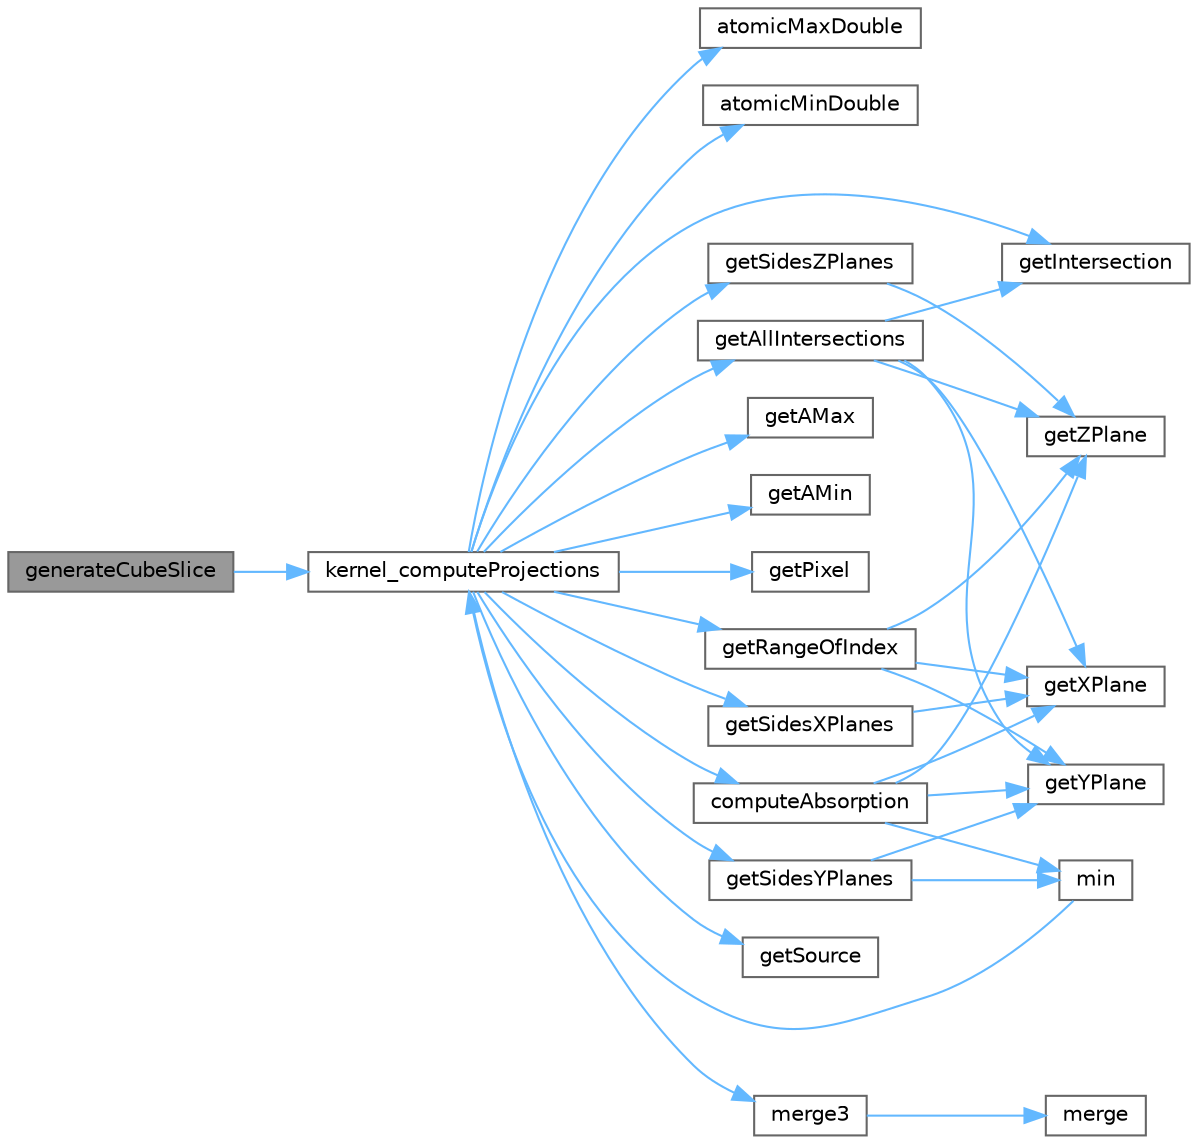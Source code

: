 digraph "generateCubeSlice"
{
 // LATEX_PDF_SIZE
  bgcolor="transparent";
  edge [fontname=Helvetica,fontsize=10,labelfontname=Helvetica,labelfontsize=10];
  node [fontname=Helvetica,fontsize=10,shape=box,height=0.2,width=0.4];
  rankdir="LR";
  Node1 [id="Node000001",label="generateCubeSlice",height=0.2,width=0.4,color="gray40", fillcolor="grey60", style="filled", fontcolor="black",tooltip="Generates a sub-section of a solid cubic object given its side length."];
  Node1 -> Node2 [id="edge1_Node000001_Node000002",color="steelblue1",style="solid",tooltip=" "];
  Node2 [id="Node000002",label="kernel_computeProjections",height=0.2,width=0.4,color="grey40", fillcolor="white", style="filled",URL="$cuda-projection_8cu.html#a571e0ddb5b3aa1722cb53149024dc39d",tooltip="Computes the projection of a sub-section of the object into the detector for each source position on ..."];
  Node2 -> Node3 [id="edge2_Node000002_Node000003",color="steelblue1",style="solid",tooltip=" "];
  Node3 [id="Node000003",label="atomicMaxDouble",height=0.2,width=0.4,color="grey40", fillcolor="white", style="filled",URL="$cuda-projection_8cu.html#a3fd79c0584c62772fe1d567661aa0027",tooltip="Atomically sets addr value to value if it is greater."];
  Node2 -> Node4 [id="edge3_Node000002_Node000004",color="steelblue1",style="solid",tooltip=" "];
  Node4 [id="Node000004",label="atomicMinDouble",height=0.2,width=0.4,color="grey40", fillcolor="white", style="filled",URL="$cuda-projection_8cu.html#af64aeee4fe94fa937cbce91f5d34890d",tooltip="Atomically sets addr value to value if it is lower."];
  Node2 -> Node5 [id="edge4_Node000002_Node000005",color="steelblue1",style="solid",tooltip=" "];
  Node5 [id="Node000005",label="computeAbsorption",height=0.2,width=0.4,color="grey40", fillcolor="white", style="filled",URL="$cuda-projection_8cu.html#ab10e4b2d21f7c51c35a200587b43a80d",tooltip="Computes the projection attenuation of the radiological path of a ray."];
  Node5 -> Node6 [id="edge5_Node000005_Node000006",color="steelblue1",style="solid",tooltip=" "];
  Node6 [id="Node000006",label="getXPlane",height=0.2,width=0.4,color="grey40", fillcolor="white", style="filled",URL="$cuda-projection_8cu.html#a30e6cc5931d5bafdb95b6dda9c7dd913",tooltip="Computes the coordinate of a plane parallel relative to the YZ plane."];
  Node5 -> Node7 [id="edge6_Node000005_Node000007",color="steelblue1",style="solid",tooltip=" "];
  Node7 [id="Node000007",label="getYPlane",height=0.2,width=0.4,color="grey40", fillcolor="white", style="filled",URL="$cuda-projection_8cu.html#a2c504341fff29c5776f014aa9b081236",tooltip="Computes the coordinate of a plane parallel relative to the XZ plane."];
  Node5 -> Node8 [id="edge7_Node000005_Node000008",color="steelblue1",style="solid",tooltip=" "];
  Node8 [id="Node000008",label="getZPlane",height=0.2,width=0.4,color="grey40", fillcolor="white", style="filled",URL="$cuda-projection_8cu.html#a2a96cf9dfe8913a9efb73ffba3c35822",tooltip="Computes the coordinate of a plane parallel relative to the XY plane."];
  Node5 -> Node9 [id="edge8_Node000005_Node000009",color="steelblue1",style="solid",tooltip=" "];
  Node9 [id="Node000009",label="min",height=0.2,width=0.4,color="grey40", fillcolor="white", style="filled",URL="$omp-projection_8c.html#abd8bbcfabb3ddef2ccaafb9928a37b95",tooltip="Computes the minimum value between a and b."];
  Node9 -> Node2 [id="edge9_Node000009_Node000002",color="steelblue1",style="solid",tooltip=" "];
  Node2 -> Node10 [id="edge10_Node000002_Node000010",color="steelblue1",style="solid",tooltip=" "];
  Node10 [id="Node000010",label="getAllIntersections",height=0.2,width=0.4,color="grey40", fillcolor="white", style="filled",URL="$cuda-projection_8cu.html#a50f01ebb23a5a11e0415848289a4671a",tooltip="Computes the coordinates of the planes necessary to compute the intersections with the ray...."];
  Node10 -> Node11 [id="edge11_Node000010_Node000011",color="steelblue1",style="solid",tooltip=" "];
  Node11 [id="Node000011",label="getIntersection",height=0.2,width=0.4,color="grey40", fillcolor="white", style="filled",URL="$cuda-projection_8cu.html#aa1bd06cab74345ea623c48785299736e",tooltip="Computes the the intersections between a ray and a set of planes."];
  Node10 -> Node6 [id="edge12_Node000010_Node000006",color="steelblue1",style="solid",tooltip=" "];
  Node10 -> Node7 [id="edge13_Node000010_Node000007",color="steelblue1",style="solid",tooltip=" "];
  Node10 -> Node8 [id="edge14_Node000010_Node000008",color="steelblue1",style="solid",tooltip=" "];
  Node2 -> Node12 [id="edge15_Node000002_Node000012",color="steelblue1",style="solid",tooltip=" "];
  Node12 [id="Node000012",label="getAMax",height=0.2,width=0.4,color="grey40", fillcolor="white", style="filled",URL="$cuda-projection_8cu.html#a0b492e4d9766ca0aecb27a2309cedd82",tooltip="Computes the maximum parametric value a, representing the last intersection between ray and object."];
  Node2 -> Node13 [id="edge16_Node000002_Node000013",color="steelblue1",style="solid",tooltip=" "];
  Node13 [id="Node000013",label="getAMin",height=0.2,width=0.4,color="grey40", fillcolor="white", style="filled",URL="$cuda-projection_8cu.html#ab564f003c08f9d99df3a58154f713d86",tooltip="Computes the minimum parametric value a, representing the fist intersection between ray and object."];
  Node2 -> Node11 [id="edge17_Node000002_Node000011",color="steelblue1",style="solid",tooltip=" "];
  Node2 -> Node14 [id="edge18_Node000002_Node000014",color="steelblue1",style="solid",tooltip=" "];
  Node14 [id="Node000014",label="getPixel",height=0.2,width=0.4,color="grey40", fillcolor="white", style="filled",URL="$cuda-projection_8cu.html#a3ca340cae4422a8af9226796430c5bf5",tooltip="Retrieves the cartesian coordinates of a unit of the detector."];
  Node2 -> Node15 [id="edge19_Node000002_Node000015",color="steelblue1",style="solid",tooltip=" "];
  Node15 [id="Node000015",label="getRangeOfIndex",height=0.2,width=0.4,color="grey40", fillcolor="white", style="filled",URL="$cuda-projection_8cu.html#ab2563934c69e461c3a8ba90e0ab118e2",tooltip="Retrieves the range of parametric values of the planes."];
  Node15 -> Node6 [id="edge20_Node000015_Node000006",color="steelblue1",style="solid",tooltip=" "];
  Node15 -> Node7 [id="edge21_Node000015_Node000007",color="steelblue1",style="solid",tooltip=" "];
  Node15 -> Node8 [id="edge22_Node000015_Node000008",color="steelblue1",style="solid",tooltip=" "];
  Node2 -> Node16 [id="edge23_Node000002_Node000016",color="steelblue1",style="solid",tooltip=" "];
  Node16 [id="Node000016",label="getSidesXPlanes",height=0.2,width=0.4,color="grey40", fillcolor="white", style="filled",URL="$cuda-projection_8cu.html#a9679628dbb6a5a86eef0ed7113779866",tooltip="Computes a coordinate of the two planes of the object's sides orthogonal to the x axis."];
  Node16 -> Node6 [id="edge24_Node000016_Node000006",color="steelblue1",style="solid",tooltip=" "];
  Node2 -> Node17 [id="edge25_Node000002_Node000017",color="steelblue1",style="solid",tooltip=" "];
  Node17 [id="Node000017",label="getSidesYPlanes",height=0.2,width=0.4,color="grey40", fillcolor="white", style="filled",URL="$cuda-projection_8cu.html#a10a88a2e857f6a05432ac2901ef5528c",tooltip="Computes a coordinate of the two planes of the object's sides orthogonal to the y axis."];
  Node17 -> Node7 [id="edge26_Node000017_Node000007",color="steelblue1",style="solid",tooltip=" "];
  Node17 -> Node9 [id="edge27_Node000017_Node000009",color="steelblue1",style="solid",tooltip=" "];
  Node2 -> Node18 [id="edge28_Node000002_Node000018",color="steelblue1",style="solid",tooltip=" "];
  Node18 [id="Node000018",label="getSidesZPlanes",height=0.2,width=0.4,color="grey40", fillcolor="white", style="filled",URL="$cuda-projection_8cu.html#a9ab6bf86dca446ff347d134f29fcd4ff",tooltip="Computes a coordinate of the two planes of the object's sides orthogonal to the z axis."];
  Node18 -> Node8 [id="edge29_Node000018_Node000008",color="steelblue1",style="solid",tooltip=" "];
  Node2 -> Node19 [id="edge30_Node000002_Node000019",color="steelblue1",style="solid",tooltip=" "];
  Node19 [id="Node000019",label="getSource",height=0.2,width=0.4,color="grey40", fillcolor="white", style="filled",URL="$cuda-projection_8cu.html#af4fbe94b69fbe308604c7714f28c1074",tooltip="Retrieves the cartesian coordinates of the source."];
  Node2 -> Node20 [id="edge31_Node000002_Node000020",color="steelblue1",style="solid",tooltip=" "];
  Node20 [id="Node000020",label="merge3",height=0.2,width=0.4,color="grey40", fillcolor="white", style="filled",URL="$cuda-projection_8cu.html#a9d148ab222045f532ed3e08bbcabd4f3",tooltip="Merges three sorted arrays into one single sorted array."];
  Node20 -> Node21 [id="edge32_Node000020_Node000021",color="steelblue1",style="solid",tooltip=" "];
  Node21 [id="Node000021",label="merge",height=0.2,width=0.4,color="grey40", fillcolor="white", style="filled",URL="$cuda-projection_8cu.html#a9badfe2f41c59dac23f5935d93ea6275",tooltip="Merges two sorted arrays into one single sorted array."];
}
